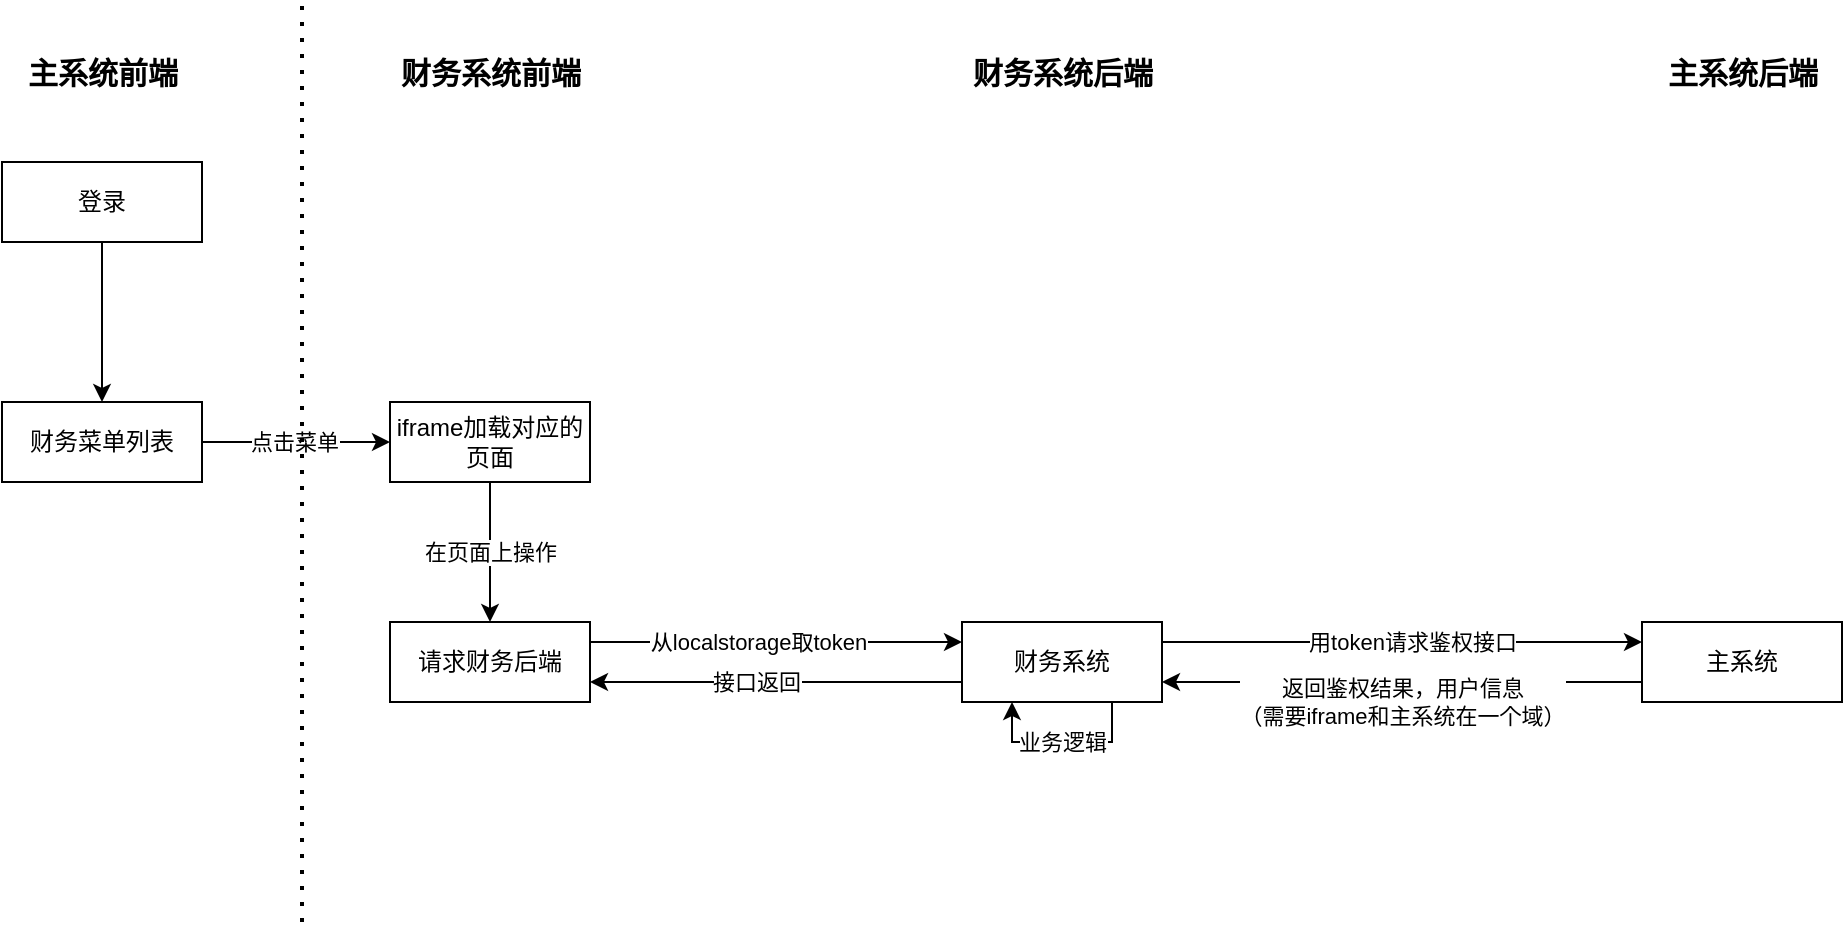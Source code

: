 <mxfile version="20.4.0" type="github">
  <diagram id="B1prIBq7vLnyyEg8FFDx" name="第 1 页">
    <mxGraphModel dx="1038" dy="547" grid="1" gridSize="10" guides="1" tooltips="1" connect="1" arrows="1" fold="1" page="1" pageScale="1" pageWidth="827" pageHeight="1169" math="0" shadow="0">
      <root>
        <mxCell id="0" />
        <mxCell id="1" parent="0" />
        <mxCell id="JVBzALuw_3yvz0hgOkPb-7" value="" style="edgeStyle=orthogonalEdgeStyle;rounded=0;orthogonalLoop=1;jettySize=auto;html=1;" parent="1" source="JVBzALuw_3yvz0hgOkPb-5" target="JVBzALuw_3yvz0hgOkPb-6" edge="1">
          <mxGeometry relative="1" as="geometry" />
        </mxCell>
        <mxCell id="JVBzALuw_3yvz0hgOkPb-5" value="登录" style="rounded=0;whiteSpace=wrap;html=1;" parent="1" vertex="1">
          <mxGeometry x="220" y="250" width="100" height="40" as="geometry" />
        </mxCell>
        <mxCell id="JVBzALuw_3yvz0hgOkPb-9" value="" style="edgeStyle=orthogonalEdgeStyle;rounded=0;orthogonalLoop=1;jettySize=auto;html=1;" parent="1" source="JVBzALuw_3yvz0hgOkPb-6" target="JVBzALuw_3yvz0hgOkPb-8" edge="1">
          <mxGeometry relative="1" as="geometry" />
        </mxCell>
        <mxCell id="JVBzALuw_3yvz0hgOkPb-10" value="点击菜单" style="edgeLabel;html=1;align=center;verticalAlign=middle;resizable=0;points=[];" parent="JVBzALuw_3yvz0hgOkPb-9" vertex="1" connectable="0">
          <mxGeometry x="-0.24" y="-1" relative="1" as="geometry">
            <mxPoint x="10" y="-1" as="offset" />
          </mxGeometry>
        </mxCell>
        <mxCell id="JVBzALuw_3yvz0hgOkPb-6" value="财务菜单列表" style="rounded=0;whiteSpace=wrap;html=1;" parent="1" vertex="1">
          <mxGeometry x="220" y="370" width="100" height="40" as="geometry" />
        </mxCell>
        <mxCell id="JVBzALuw_3yvz0hgOkPb-12" value="在页面上操作" style="edgeStyle=orthogonalEdgeStyle;rounded=0;orthogonalLoop=1;jettySize=auto;html=1;" parent="1" source="JVBzALuw_3yvz0hgOkPb-8" target="JVBzALuw_3yvz0hgOkPb-11" edge="1">
          <mxGeometry relative="1" as="geometry" />
        </mxCell>
        <mxCell id="JVBzALuw_3yvz0hgOkPb-8" value="iframe加载对应的页面" style="rounded=0;whiteSpace=wrap;html=1;" parent="1" vertex="1">
          <mxGeometry x="414" y="370" width="100" height="40" as="geometry" />
        </mxCell>
        <mxCell id="JVBzALuw_3yvz0hgOkPb-15" style="edgeStyle=orthogonalEdgeStyle;rounded=0;orthogonalLoop=1;jettySize=auto;html=1;exitX=1;exitY=0.25;exitDx=0;exitDy=0;entryX=0;entryY=0.25;entryDx=0;entryDy=0;" parent="1" source="JVBzALuw_3yvz0hgOkPb-11" target="JVBzALuw_3yvz0hgOkPb-13" edge="1">
          <mxGeometry relative="1" as="geometry" />
        </mxCell>
        <mxCell id="JVBzALuw_3yvz0hgOkPb-16" value="从localstorage取token" style="edgeLabel;html=1;align=center;verticalAlign=middle;resizable=0;points=[];" parent="JVBzALuw_3yvz0hgOkPb-15" vertex="1" connectable="0">
          <mxGeometry x="-0.185" relative="1" as="geometry">
            <mxPoint x="8" as="offset" />
          </mxGeometry>
        </mxCell>
        <mxCell id="JVBzALuw_3yvz0hgOkPb-11" value="请求财务后端" style="rounded=0;whiteSpace=wrap;html=1;" parent="1" vertex="1">
          <mxGeometry x="414" y="480" width="100" height="40" as="geometry" />
        </mxCell>
        <mxCell id="JVBzALuw_3yvz0hgOkPb-19" style="edgeStyle=orthogonalEdgeStyle;rounded=0;orthogonalLoop=1;jettySize=auto;html=1;exitX=1;exitY=0.25;exitDx=0;exitDy=0;entryX=0;entryY=0.25;entryDx=0;entryDy=0;" parent="1" source="JVBzALuw_3yvz0hgOkPb-13" target="JVBzALuw_3yvz0hgOkPb-17" edge="1">
          <mxGeometry relative="1" as="geometry" />
        </mxCell>
        <mxCell id="JVBzALuw_3yvz0hgOkPb-20" value="用token请求鉴权接口" style="edgeLabel;html=1;align=center;verticalAlign=middle;resizable=0;points=[];" parent="JVBzALuw_3yvz0hgOkPb-19" vertex="1" connectable="0">
          <mxGeometry x="-0.663" relative="1" as="geometry">
            <mxPoint x="84" as="offset" />
          </mxGeometry>
        </mxCell>
        <mxCell id="JVBzALuw_3yvz0hgOkPb-23" style="edgeStyle=orthogonalEdgeStyle;rounded=0;orthogonalLoop=1;jettySize=auto;html=1;exitX=0;exitY=0.75;exitDx=0;exitDy=0;entryX=1;entryY=0.75;entryDx=0;entryDy=0;" parent="1" source="JVBzALuw_3yvz0hgOkPb-13" target="JVBzALuw_3yvz0hgOkPb-11" edge="1">
          <mxGeometry relative="1" as="geometry" />
        </mxCell>
        <mxCell id="JVBzALuw_3yvz0hgOkPb-24" value="接口返回" style="edgeLabel;html=1;align=center;verticalAlign=middle;resizable=0;points=[];" parent="JVBzALuw_3yvz0hgOkPb-23" vertex="1" connectable="0">
          <mxGeometry x="0.306" y="4" relative="1" as="geometry">
            <mxPoint x="18" y="-4" as="offset" />
          </mxGeometry>
        </mxCell>
        <mxCell id="JVBzALuw_3yvz0hgOkPb-13" value="财务系统" style="rounded=0;whiteSpace=wrap;html=1;" parent="1" vertex="1">
          <mxGeometry x="700" y="480" width="100" height="40" as="geometry" />
        </mxCell>
        <mxCell id="JVBzALuw_3yvz0hgOkPb-21" style="edgeStyle=orthogonalEdgeStyle;rounded=0;orthogonalLoop=1;jettySize=auto;html=1;exitX=0;exitY=0.75;exitDx=0;exitDy=0;entryX=1;entryY=0.75;entryDx=0;entryDy=0;" parent="1" source="JVBzALuw_3yvz0hgOkPb-17" target="JVBzALuw_3yvz0hgOkPb-13" edge="1">
          <mxGeometry relative="1" as="geometry" />
        </mxCell>
        <mxCell id="JVBzALuw_3yvz0hgOkPb-22" value="返回鉴权结果，用户信息&lt;br&gt;（需要iframe和主系统在一个域）" style="edgeLabel;html=1;align=center;verticalAlign=middle;resizable=0;points=[];" parent="JVBzALuw_3yvz0hgOkPb-21" vertex="1" connectable="0">
          <mxGeometry x="0.264" y="1" relative="1" as="geometry">
            <mxPoint x="31" y="9" as="offset" />
          </mxGeometry>
        </mxCell>
        <mxCell id="JVBzALuw_3yvz0hgOkPb-17" value="主系统" style="rounded=0;whiteSpace=wrap;html=1;" parent="1" vertex="1">
          <mxGeometry x="1040" y="480" width="100" height="40" as="geometry" />
        </mxCell>
        <mxCell id="JVBzALuw_3yvz0hgOkPb-25" value="业务逻辑" style="edgeStyle=orthogonalEdgeStyle;rounded=0;orthogonalLoop=1;jettySize=auto;html=1;exitX=0.75;exitY=1;exitDx=0;exitDy=0;entryX=0.25;entryY=1;entryDx=0;entryDy=0;" parent="1" source="JVBzALuw_3yvz0hgOkPb-13" target="JVBzALuw_3yvz0hgOkPb-13" edge="1">
          <mxGeometry relative="1" as="geometry" />
        </mxCell>
        <mxCell id="JVBzALuw_3yvz0hgOkPb-26" value="" style="endArrow=none;dashed=1;html=1;dashPattern=1 3;strokeWidth=2;rounded=0;" parent="1" edge="1">
          <mxGeometry width="50" height="50" relative="1" as="geometry">
            <mxPoint x="370" y="630" as="sourcePoint" />
            <mxPoint x="370" y="170" as="targetPoint" />
          </mxGeometry>
        </mxCell>
        <mxCell id="JVBzALuw_3yvz0hgOkPb-27" value="主系统前端" style="text;html=1;align=center;verticalAlign=middle;resizable=0;points=[];autosize=1;strokeColor=none;fillColor=none;fontStyle=1;fontSize=15;" parent="1" vertex="1">
          <mxGeometry x="220" y="190" width="100" height="30" as="geometry" />
        </mxCell>
        <mxCell id="JVBzALuw_3yvz0hgOkPb-28" value="财务系统前端" style="text;html=1;align=center;verticalAlign=middle;resizable=0;points=[];autosize=1;strokeColor=none;fillColor=none;fontStyle=1;fontSize=15;" parent="1" vertex="1">
          <mxGeometry x="409" y="190" width="110" height="30" as="geometry" />
        </mxCell>
        <mxCell id="oQMWWtPVl8k3XsE6r9LV-1" value="财务系统后端" style="text;html=1;align=center;verticalAlign=middle;resizable=0;points=[];autosize=1;strokeColor=none;fillColor=none;fontStyle=1;fontSize=15;" vertex="1" parent="1">
          <mxGeometry x="695" y="190" width="110" height="30" as="geometry" />
        </mxCell>
        <mxCell id="oQMWWtPVl8k3XsE6r9LV-2" value="主系统后端" style="text;html=1;align=center;verticalAlign=middle;resizable=0;points=[];autosize=1;strokeColor=none;fillColor=none;fontStyle=1;fontSize=15;" vertex="1" parent="1">
          <mxGeometry x="1040" y="190" width="100" height="30" as="geometry" />
        </mxCell>
      </root>
    </mxGraphModel>
  </diagram>
</mxfile>
